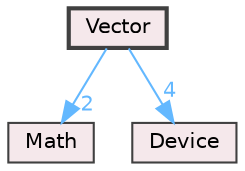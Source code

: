 digraph "Vector"
{
 // INTERACTIVE_SVG=YES
 // LATEX_PDF_SIZE
  bgcolor="transparent";
  edge [fontname=Helvetica,fontsize=10,labelfontname=Helvetica,labelfontsize=10];
  node [fontname=Helvetica,fontsize=10,shape=box,height=0.2,width=0.4];
  compound=true
  dir_d2653df67fea485f1bf2e407794c9984 [label="Vector", fillcolor="#f5e8eb", color="grey25", style="filled,bold", URL="dir_d2653df67fea485f1bf2e407794c9984.html",tooltip=""];
  dir_3813464283bee2267f39dcf080a84d74 [label="Math", fillcolor="#f5e8eb", color="grey25", style="filled", URL="dir_3813464283bee2267f39dcf080a84d74.html",tooltip=""];
  dir_737e998198a830156af4433d00da986d [label="Device", fillcolor="#f5e8eb", color="grey25", style="filled", URL="dir_737e998198a830156af4433d00da986d.html",tooltip=""];
  dir_d2653df67fea485f1bf2e407794c9984->dir_3813464283bee2267f39dcf080a84d74 [headlabel="2", labeldistance=1.5 headhref="dir_000003_000002.html" color="steelblue1" fontcolor="steelblue1"];
  dir_d2653df67fea485f1bf2e407794c9984->dir_737e998198a830156af4433d00da986d [headlabel="4", labeldistance=1.5 headhref="dir_000003_000000.html" color="steelblue1" fontcolor="steelblue1"];
}
